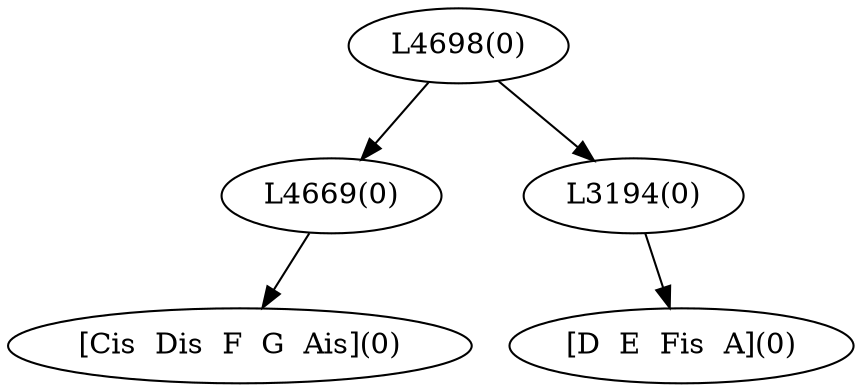 digraph sample{
"L4669(0)"->"[Cis  Dis  F  G  Ais](0)"
"L3194(0)"->"[D  E  Fis  A](0)"
"L4698(0)"->"L4669(0)"
"L4698(0)"->"L3194(0)"
{rank = min; "L4698(0)"}
{rank = same; "L4669(0)"; "L3194(0)";}
{rank = max; "[Cis  Dis  F  G  Ais](0)"; "[D  E  Fis  A](0)";}
}